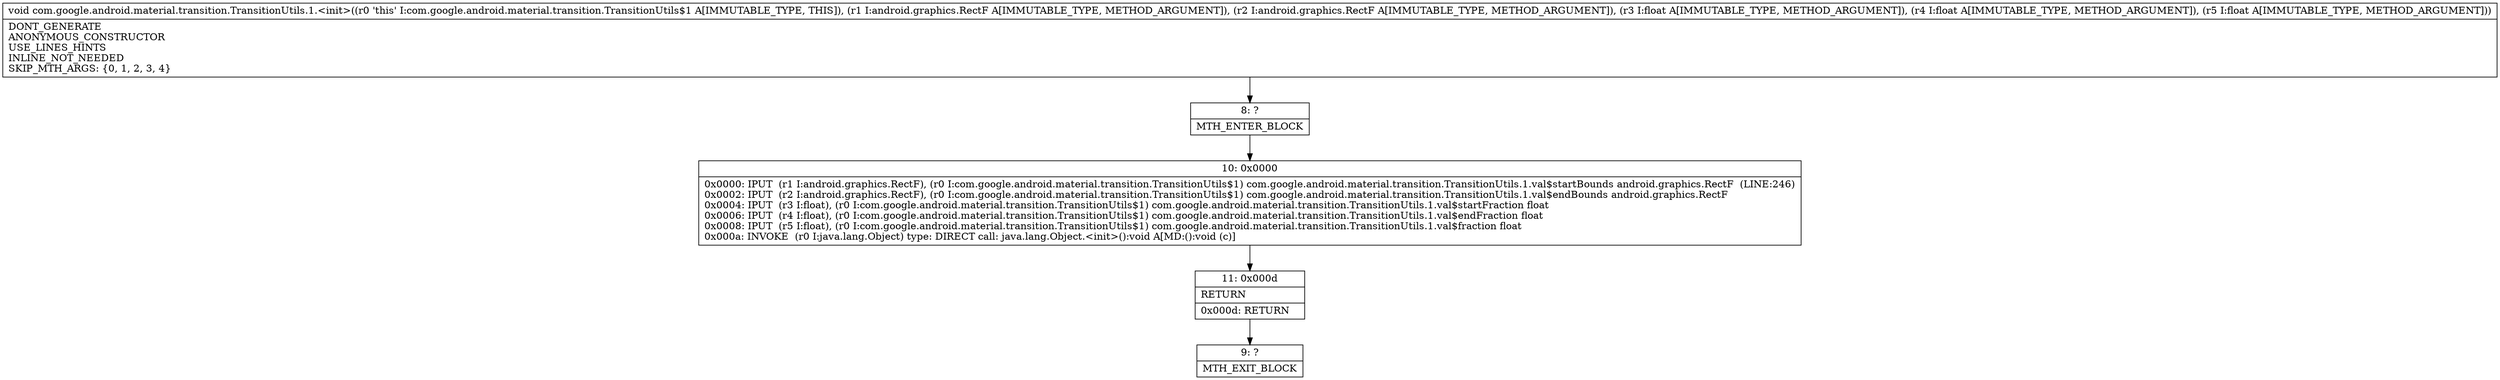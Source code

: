 digraph "CFG forcom.google.android.material.transition.TransitionUtils.1.\<init\>(Landroid\/graphics\/RectF;Landroid\/graphics\/RectF;FFF)V" {
Node_8 [shape=record,label="{8\:\ ?|MTH_ENTER_BLOCK\l}"];
Node_10 [shape=record,label="{10\:\ 0x0000|0x0000: IPUT  (r1 I:android.graphics.RectF), (r0 I:com.google.android.material.transition.TransitionUtils$1) com.google.android.material.transition.TransitionUtils.1.val$startBounds android.graphics.RectF  (LINE:246)\l0x0002: IPUT  (r2 I:android.graphics.RectF), (r0 I:com.google.android.material.transition.TransitionUtils$1) com.google.android.material.transition.TransitionUtils.1.val$endBounds android.graphics.RectF \l0x0004: IPUT  (r3 I:float), (r0 I:com.google.android.material.transition.TransitionUtils$1) com.google.android.material.transition.TransitionUtils.1.val$startFraction float \l0x0006: IPUT  (r4 I:float), (r0 I:com.google.android.material.transition.TransitionUtils$1) com.google.android.material.transition.TransitionUtils.1.val$endFraction float \l0x0008: IPUT  (r5 I:float), (r0 I:com.google.android.material.transition.TransitionUtils$1) com.google.android.material.transition.TransitionUtils.1.val$fraction float \l0x000a: INVOKE  (r0 I:java.lang.Object) type: DIRECT call: java.lang.Object.\<init\>():void A[MD:():void (c)]\l}"];
Node_11 [shape=record,label="{11\:\ 0x000d|RETURN\l|0x000d: RETURN   \l}"];
Node_9 [shape=record,label="{9\:\ ?|MTH_EXIT_BLOCK\l}"];
MethodNode[shape=record,label="{void com.google.android.material.transition.TransitionUtils.1.\<init\>((r0 'this' I:com.google.android.material.transition.TransitionUtils$1 A[IMMUTABLE_TYPE, THIS]), (r1 I:android.graphics.RectF A[IMMUTABLE_TYPE, METHOD_ARGUMENT]), (r2 I:android.graphics.RectF A[IMMUTABLE_TYPE, METHOD_ARGUMENT]), (r3 I:float A[IMMUTABLE_TYPE, METHOD_ARGUMENT]), (r4 I:float A[IMMUTABLE_TYPE, METHOD_ARGUMENT]), (r5 I:float A[IMMUTABLE_TYPE, METHOD_ARGUMENT]))  | DONT_GENERATE\lANONYMOUS_CONSTRUCTOR\lUSE_LINES_HINTS\lINLINE_NOT_NEEDED\lSKIP_MTH_ARGS: \{0, 1, 2, 3, 4\}\l}"];
MethodNode -> Node_8;Node_8 -> Node_10;
Node_10 -> Node_11;
Node_11 -> Node_9;
}

